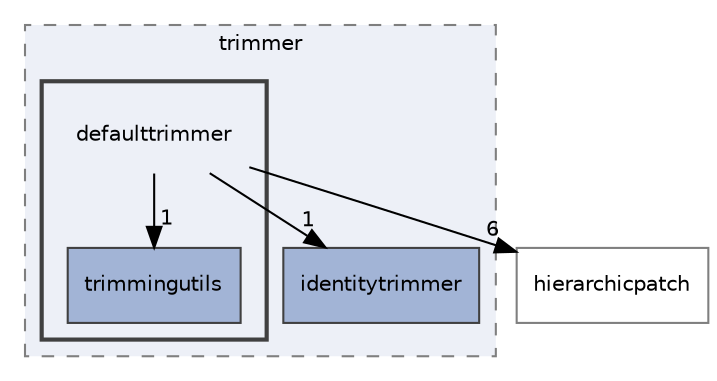 digraph "defaulttrimmer"
{
 // LATEX_PDF_SIZE
  edge [fontname="Helvetica",fontsize="10",labelfontname="Helvetica",labelfontsize="10"];
  node [fontname="Helvetica",fontsize="10",shape=record];
  compound=true
  subgraph clusterdir_7d0c370ab440c4b4f78419bfc8c93eb8 {
    graph [ bgcolor="#edf0f7", pencolor="grey50", style="filled,dashed,", label="trimmer", fontname="Helvetica", fontsize="10", URL="dir_7d0c370ab440c4b4f78419bfc8c93eb8.html"]
  dir_aa3557bd66a6784b3b9e663253e8d0ba [shape=box, label="identitytrimmer", style="filled,", fillcolor="#a2b4d6", color="grey25", URL="dir_aa3557bd66a6784b3b9e663253e8d0ba.html"];
  subgraph clusterdir_265321845ed2650d675b22a94b62262d {
    graph [ bgcolor="#edf0f7", pencolor="grey25", style="filled,bold,", label="", fontname="Helvetica", fontsize="10", URL="dir_265321845ed2650d675b22a94b62262d.html"]
    dir_265321845ed2650d675b22a94b62262d [shape=plaintext, label="defaulttrimmer"];
  dir_75403dd546d989c4e56d84af3932dae7 [shape=box, label="trimmingutils", style="filled,", fillcolor="#a2b4d6", color="grey25", URL="dir_75403dd546d989c4e56d84af3932dae7.html"];
  }
  }
  dir_12fc9e68aad46ae2d80ba50ef1c96d76 [shape=box, label="hierarchicpatch", style="", fillcolor="#edf0f7", color="grey50", URL="dir_12fc9e68aad46ae2d80ba50ef1c96d76.html"];
  dir_265321845ed2650d675b22a94b62262d->dir_12fc9e68aad46ae2d80ba50ef1c96d76 [headlabel="6", labeldistance=1.5 headhref="dir_000001_000007.html"];
  dir_265321845ed2650d675b22a94b62262d->dir_75403dd546d989c4e56d84af3932dae7 [headlabel="1", labeldistance=1.5 headhref="dir_000001_000020.html"];
  dir_265321845ed2650d675b22a94b62262d->dir_aa3557bd66a6784b3b9e663253e8d0ba [headlabel="1", labeldistance=1.5 headhref="dir_000001_000009.html"];
}
